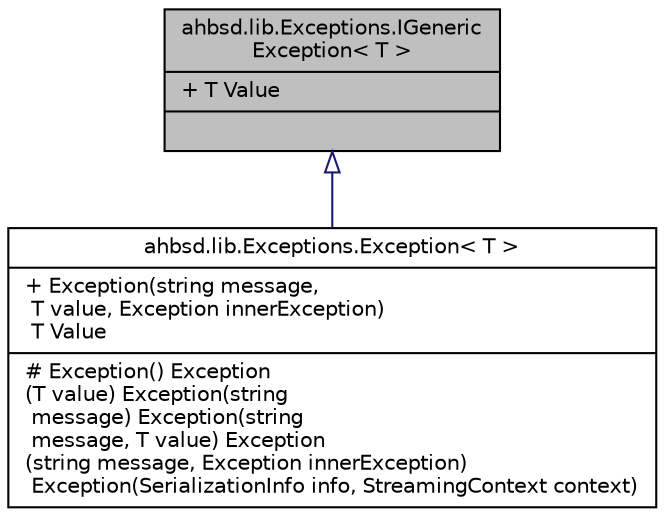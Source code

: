 digraph "ahbsd.lib.Exceptions.IGenericException&lt; T &gt;"
{
 // LATEX_PDF_SIZE
  bgcolor="transparent";
  edge [fontname="Helvetica",fontsize="10",labelfontname="Helvetica",labelfontsize="10"];
  node [fontname="Helvetica",fontsize="10",shape=record];
  Node1 [label="{ahbsd.lib.Exceptions.IGeneric\lException\< T \>\n|+ T Value\l|}",height=0.2,width=0.4,color="black", fillcolor="grey75", style="filled", fontcolor="black",tooltip="Interface for generic exceptions."];
  Node1 -> Node2 [dir="back",color="midnightblue",fontsize="10",style="solid",arrowtail="onormal",fontname="Helvetica"];
  Node2 [label="{ahbsd.lib.Exceptions.Exception\< T \>\n|+ Exception(string message,\l T value, Exception innerException)\l T Value\l|# Exception() Exception\l(T value) Exception(string\l message) Exception(string\l message, T value) Exception\l(string message, Exception innerException)\l Exception(SerializationInfo info, StreamingContext context)\l}",height=0.2,width=0.4,color="black",URL="$dc/d90/classahbsd_1_1lib_1_1Exceptions_1_1Exception.html",tooltip="Class for a generic Exception, which additionally holds a value of T"];
}
